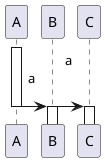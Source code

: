 @startuml
!pragma teoz true
'Issue #656
activate A
A -> B ++: a\n
& B -> C++: a\n\n
deactivate A
'& A -> D++:
'B -->> A--: Data
'& C -->> A--:
'& D -->> A--:
@enduml